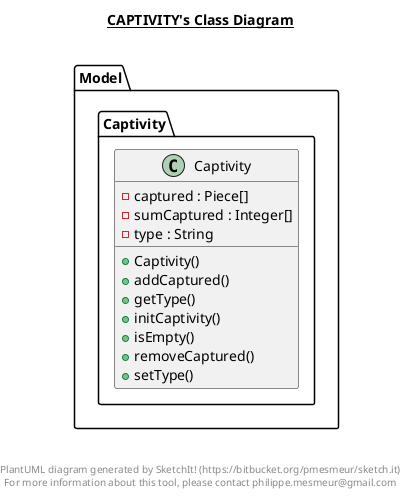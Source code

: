 @startuml

title __CAPTIVITY's Class Diagram__\n

  namespace Model.Captivity {
    class Model.Captivity.Captivity {
        - captured : Piece[]
        - sumCaptured : Integer[]
        - type : String
        + Captivity()
        + addCaptured()
        + getType()
        + initCaptivity()
        + isEmpty()
        + removeCaptured()
        + setType()
    }
  }
  



right footer


PlantUML diagram generated by SketchIt! (https://bitbucket.org/pmesmeur/sketch.it)
For more information about this tool, please contact philippe.mesmeur@gmail.com
endfooter

@enduml
